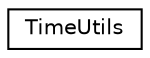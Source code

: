 digraph "Graphical Class Hierarchy"
{
 // INTERACTIVE_SVG=YES
  edge [fontname="Helvetica",fontsize="10",labelfontname="Helvetica",labelfontsize="10"];
  node [fontname="Helvetica",fontsize="10",shape=record];
  rankdir="LR";
  Node0 [label="TimeUtils",height=0.2,width=0.4,color="black", fillcolor="white", style="filled",URL="$class_time_utils.html"];
}
